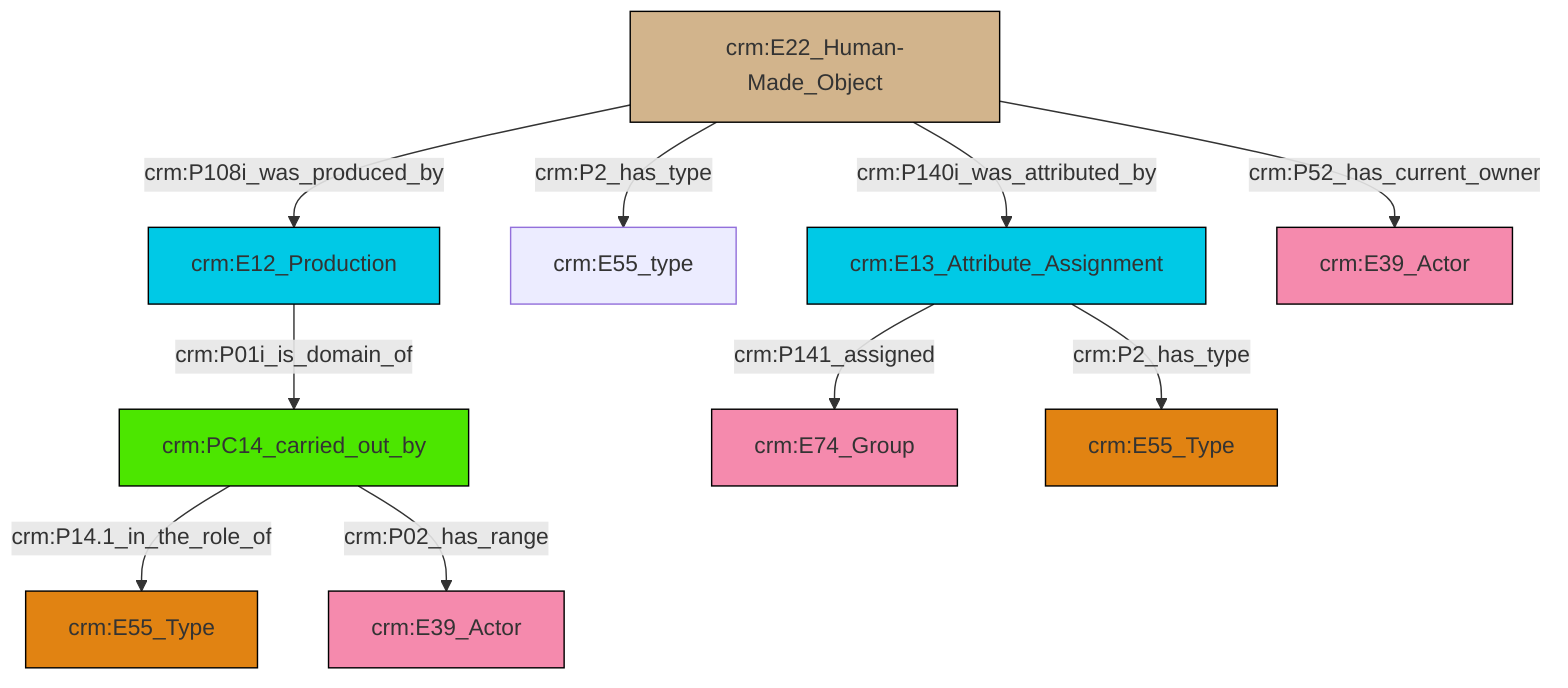 graph TD
classDef Literal fill:#f2f2f2,stroke:#000000;
classDef CRM_Entity fill:#FFFFFF,stroke:#000000;
classDef Temporal_Entity fill:#00C9E6, stroke:#000000;
classDef Type fill:#E18312, stroke:#000000;
classDef Time-Span fill:#2C9C91, stroke:#000000;
classDef Appellation fill:#FFEB7F, stroke:#000000;
classDef Place fill:#008836, stroke:#000000;
classDef Persistent_Item fill:#B266B2, stroke:#000000;
classDef Conceptual_Object fill:#FFD700, stroke:#000000;
classDef Physical_Thing fill:#D2B48C, stroke:#000000;
classDef Actor fill:#f58aad, stroke:#000000;
classDef PC_Classes fill:#4ce600, stroke:#000000;
classDef Multi fill:#cccccc,stroke:#000000;

2["crm:PC14_carried_out_by"]:::PC_Classes -->|crm:P14.1_in_the_role_of| 3["crm:E55_Type"]:::Type
4["crm:E22_Human-Made_Object"]:::Physical_Thing -->|crm:P108i_was_produced_by| 8["crm:E12_Production"]:::Temporal_Entity
4["crm:E22_Human-Made_Object"]:::Physical_Thing -->|crm:P2_has_type| 11["crm:E55_type"]:::Default
6["crm:E13_Attribute_Assignment"]:::Temporal_Entity -->|crm:P141_assigned| 9["crm:E74_Group"]:::Actor
6["crm:E13_Attribute_Assignment"]:::Temporal_Entity -->|crm:P2_has_type| 0["crm:E55_Type"]:::Type
4["crm:E22_Human-Made_Object"]:::Physical_Thing -->|crm:P140i_was_attributed_by| 6["crm:E13_Attribute_Assignment"]:::Temporal_Entity
2["crm:PC14_carried_out_by"]:::PC_Classes -->|crm:P02_has_range| 14["crm:E39_Actor"]:::Actor
4["crm:E22_Human-Made_Object"]:::Physical_Thing -->|crm:P52_has_current_owner| 19["crm:E39_Actor"]:::Actor
8["crm:E12_Production"]:::Temporal_Entity -->|crm:P01i_is_domain_of| 2["crm:PC14_carried_out_by"]:::PC_Classes
